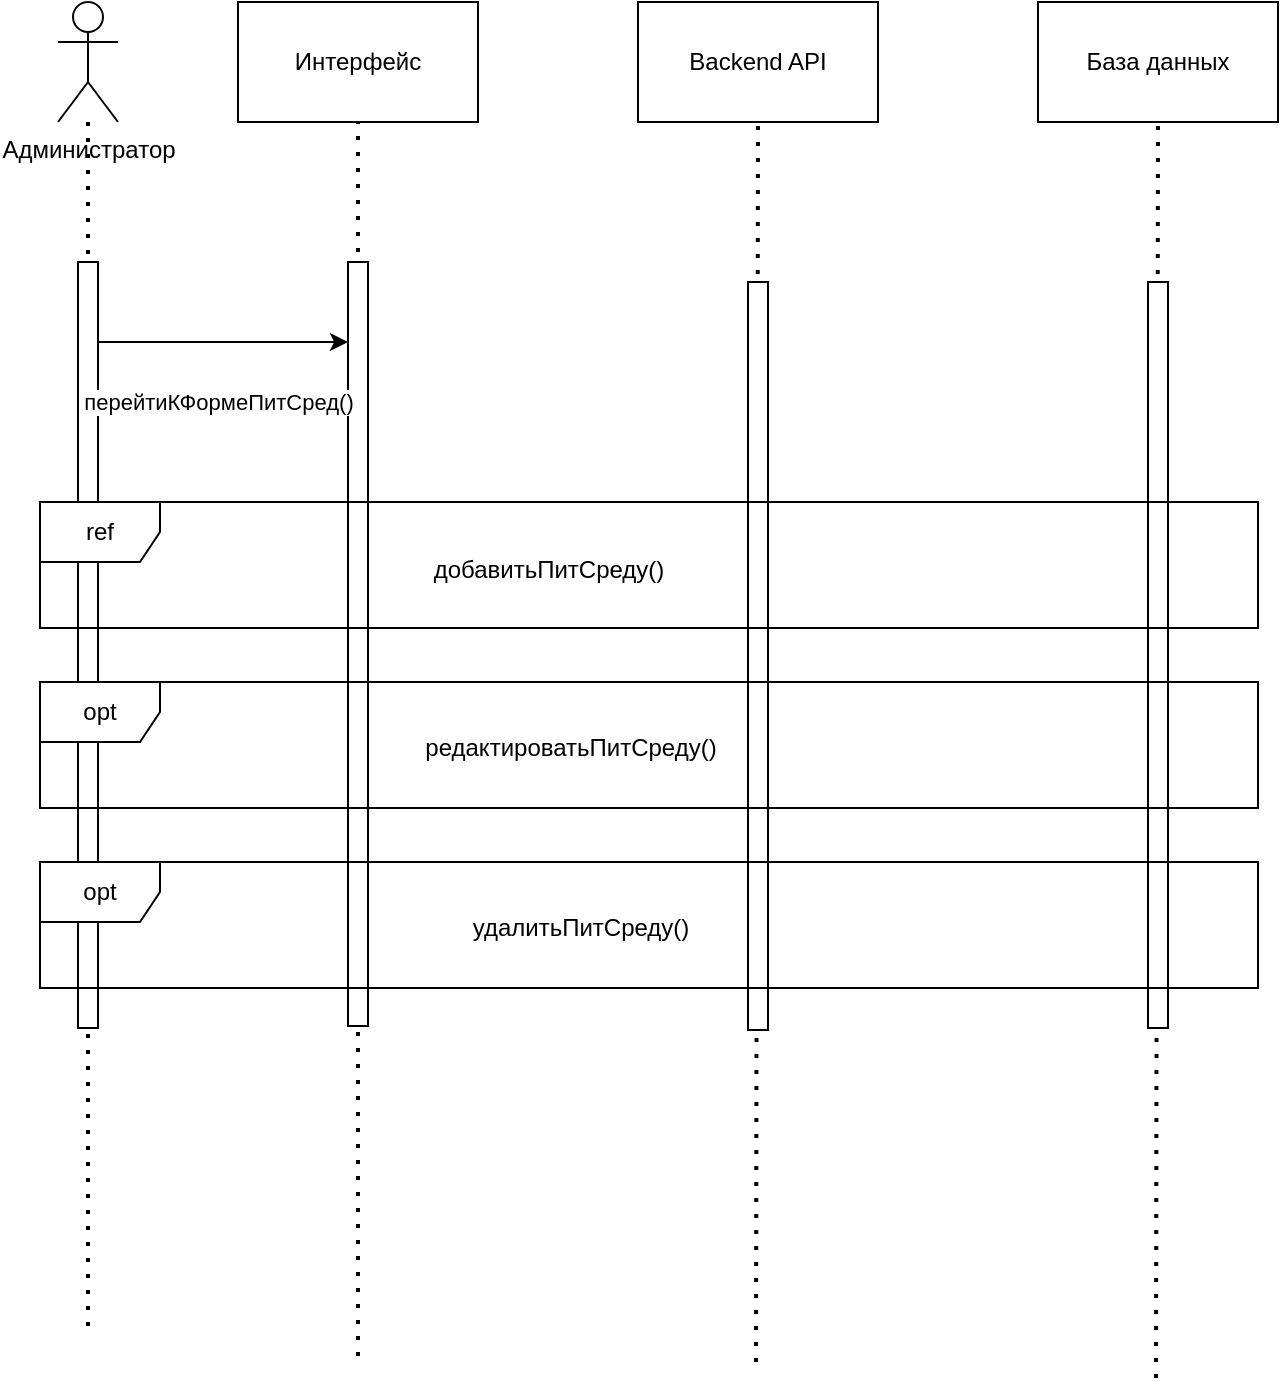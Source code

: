 <mxfile version="24.5.4" type="github">
  <diagram name="Page-1" id="zS7qwJjYgdZEIdMv0VbU">
    <mxGraphModel dx="1434" dy="781" grid="0" gridSize="10" guides="1" tooltips="1" connect="1" arrows="1" fold="1" page="1" pageScale="1" pageWidth="850" pageHeight="1100" math="0" shadow="0">
      <root>
        <mxCell id="0" />
        <mxCell id="1" parent="0" />
        <mxCell id="hLMMLVdRwYM_Ab9e-l-3-1" value="" style="endArrow=none;dashed=1;html=1;dashPattern=1 3;strokeWidth=2;rounded=0;" parent="1" source="hLMMLVdRwYM_Ab9e-l-3-5" edge="1">
          <mxGeometry width="50" height="50" relative="1" as="geometry">
            <mxPoint x="220" y="300" as="sourcePoint" />
            <mxPoint x="85" y="687" as="targetPoint" />
          </mxGeometry>
        </mxCell>
        <mxCell id="hLMMLVdRwYM_Ab9e-l-3-2" value="" style="endArrow=none;dashed=1;html=1;dashPattern=1 3;strokeWidth=2;rounded=0;entryX=0.5;entryY=1;entryDx=0;entryDy=0;" parent="1" target="hLMMLVdRwYM_Ab9e-l-3-6" edge="1">
          <mxGeometry width="50" height="50" relative="1" as="geometry">
            <mxPoint x="220" y="697" as="sourcePoint" />
            <mxPoint x="270" y="250" as="targetPoint" />
          </mxGeometry>
        </mxCell>
        <mxCell id="hLMMLVdRwYM_Ab9e-l-3-3" value="" style="endArrow=none;dashed=1;html=1;dashPattern=1 3;strokeWidth=2;rounded=0;entryX=0.5;entryY=1;entryDx=0;entryDy=0;" parent="1" target="hLMMLVdRwYM_Ab9e-l-3-9" edge="1">
          <mxGeometry width="50" height="50" relative="1" as="geometry">
            <mxPoint x="419" y="700" as="sourcePoint" />
            <mxPoint x="270" y="250" as="targetPoint" />
          </mxGeometry>
        </mxCell>
        <mxCell id="hLMMLVdRwYM_Ab9e-l-3-4" value="" style="endArrow=none;dashed=1;html=1;dashPattern=1 3;strokeWidth=2;rounded=0;entryX=0.5;entryY=1;entryDx=0;entryDy=0;" parent="1" target="hLMMLVdRwYM_Ab9e-l-3-11" edge="1">
          <mxGeometry width="50" height="50" relative="1" as="geometry">
            <mxPoint x="619" y="708" as="sourcePoint" />
            <mxPoint x="270" y="250" as="targetPoint" />
          </mxGeometry>
        </mxCell>
        <mxCell id="hLMMLVdRwYM_Ab9e-l-3-5" value="&lt;div&gt;Администратор&lt;/div&gt;" style="shape=umlActor;verticalLabelPosition=bottom;verticalAlign=top;html=1;outlineConnect=0;align=center;horizontal=1;labelPosition=center;" parent="1" vertex="1">
          <mxGeometry x="70" y="20" width="30" height="60" as="geometry" />
        </mxCell>
        <mxCell id="hLMMLVdRwYM_Ab9e-l-3-6" value="Интерфейс" style="rounded=0;whiteSpace=wrap;html=1;" parent="1" vertex="1">
          <mxGeometry x="160" y="20" width="120" height="60" as="geometry" />
        </mxCell>
        <mxCell id="hLMMLVdRwYM_Ab9e-l-3-7" value="" style="html=1;points=[[0,0,0,0,5],[0,1,0,0,-5],[1,0,0,0,5],[1,1,0,0,-5]];perimeter=orthogonalPerimeter;outlineConnect=0;targetShapes=umlLifeline;portConstraint=eastwest;newEdgeStyle={&quot;curved&quot;:0,&quot;rounded&quot;:0};" parent="1" vertex="1">
          <mxGeometry x="80" y="150" width="10" height="383" as="geometry" />
        </mxCell>
        <mxCell id="hLMMLVdRwYM_Ab9e-l-3-8" value="" style="html=1;points=[[0,0,0,0,5],[0,1,0,0,-5],[1,0,0,0,5],[1,1,0,0,-5]];perimeter=orthogonalPerimeter;outlineConnect=0;targetShapes=umlLifeline;portConstraint=eastwest;newEdgeStyle={&quot;curved&quot;:0,&quot;rounded&quot;:0};" parent="1" vertex="1">
          <mxGeometry x="215" y="150" width="10" height="382" as="geometry" />
        </mxCell>
        <mxCell id="hLMMLVdRwYM_Ab9e-l-3-9" value="Backend API" style="rounded=0;whiteSpace=wrap;html=1;" parent="1" vertex="1">
          <mxGeometry x="360" y="20" width="120" height="60" as="geometry" />
        </mxCell>
        <mxCell id="hLMMLVdRwYM_Ab9e-l-3-10" value="" style="html=1;points=[[0,0,0,0,5],[0,1,0,0,-5],[1,0,0,0,5],[1,1,0,0,-5]];perimeter=orthogonalPerimeter;outlineConnect=0;targetShapes=umlLifeline;portConstraint=eastwest;newEdgeStyle={&quot;curved&quot;:0,&quot;rounded&quot;:0};" parent="1" vertex="1">
          <mxGeometry x="415" y="160" width="10" height="374" as="geometry" />
        </mxCell>
        <mxCell id="hLMMLVdRwYM_Ab9e-l-3-11" value="База данных" style="rounded=0;whiteSpace=wrap;html=1;" parent="1" vertex="1">
          <mxGeometry x="560" y="20" width="120" height="60" as="geometry" />
        </mxCell>
        <mxCell id="hLMMLVdRwYM_Ab9e-l-3-12" value="" style="html=1;points=[[0,0,0,0,5],[0,1,0,0,-5],[1,0,0,0,5],[1,1,0,0,-5]];perimeter=orthogonalPerimeter;outlineConnect=0;targetShapes=umlLifeline;portConstraint=eastwest;newEdgeStyle={&quot;curved&quot;:0,&quot;rounded&quot;:0};" parent="1" vertex="1">
          <mxGeometry x="615" y="160" width="10" height="373" as="geometry" />
        </mxCell>
        <mxCell id="hLMMLVdRwYM_Ab9e-l-3-13" value="" style="endArrow=classic;html=1;rounded=0;" parent="1" edge="1">
          <mxGeometry width="50" height="50" relative="1" as="geometry">
            <mxPoint x="90" y="190" as="sourcePoint" />
            <mxPoint x="215" y="190" as="targetPoint" />
            <Array as="points">
              <mxPoint x="170" y="190" />
            </Array>
          </mxGeometry>
        </mxCell>
        <mxCell id="hLMMLVdRwYM_Ab9e-l-3-14" value="перейтиКФормеПитСред()" style="edgeLabel;html=1;align=center;verticalAlign=middle;resizable=0;points=[];" parent="hLMMLVdRwYM_Ab9e-l-3-13" vertex="1" connectable="0">
          <mxGeometry x="-0.28" relative="1" as="geometry">
            <mxPoint x="15" y="30" as="offset" />
          </mxGeometry>
        </mxCell>
        <mxCell id="hLMMLVdRwYM_Ab9e-l-3-15" value="ref" style="shape=umlFrame;whiteSpace=wrap;html=1;pointerEvents=0;labelBackgroundColor=default;" parent="1" vertex="1">
          <mxGeometry x="61" y="270" width="609" height="63" as="geometry" />
        </mxCell>
        <mxCell id="hLMMLVdRwYM_Ab9e-l-3-16" value="добавитьПитСреду()" style="text;html=1;align=center;verticalAlign=middle;resizable=0;points=[];autosize=1;strokeColor=none;fillColor=none;" parent="1" vertex="1">
          <mxGeometry x="247" y="291" width="135" height="26" as="geometry" />
        </mxCell>
        <mxCell id="hLMMLVdRwYM_Ab9e-l-3-17" value="opt" style="shape=umlFrame;whiteSpace=wrap;html=1;pointerEvents=0;labelBackgroundColor=default;" parent="1" vertex="1">
          <mxGeometry x="61" y="360" width="609" height="63" as="geometry" />
        </mxCell>
        <mxCell id="hLMMLVdRwYM_Ab9e-l-3-18" value="редактироватьПитСреду()" style="text;html=1;align=center;verticalAlign=middle;resizable=0;points=[];autosize=1;strokeColor=none;fillColor=none;" parent="1" vertex="1">
          <mxGeometry x="242" y="379.5" width="167" height="26" as="geometry" />
        </mxCell>
        <mxCell id="hLMMLVdRwYM_Ab9e-l-3-19" value="opt" style="shape=umlFrame;whiteSpace=wrap;html=1;pointerEvents=0;labelBackgroundColor=default;" parent="1" vertex="1">
          <mxGeometry x="61" y="450" width="609" height="63" as="geometry" />
        </mxCell>
        <mxCell id="hLMMLVdRwYM_Ab9e-l-3-20" value="удалитьПитСреду()" style="text;html=1;align=center;verticalAlign=middle;resizable=0;points=[];autosize=1;strokeColor=none;fillColor=none;" parent="1" vertex="1">
          <mxGeometry x="267" y="469.5" width="127" height="26" as="geometry" />
        </mxCell>
      </root>
    </mxGraphModel>
  </diagram>
</mxfile>
